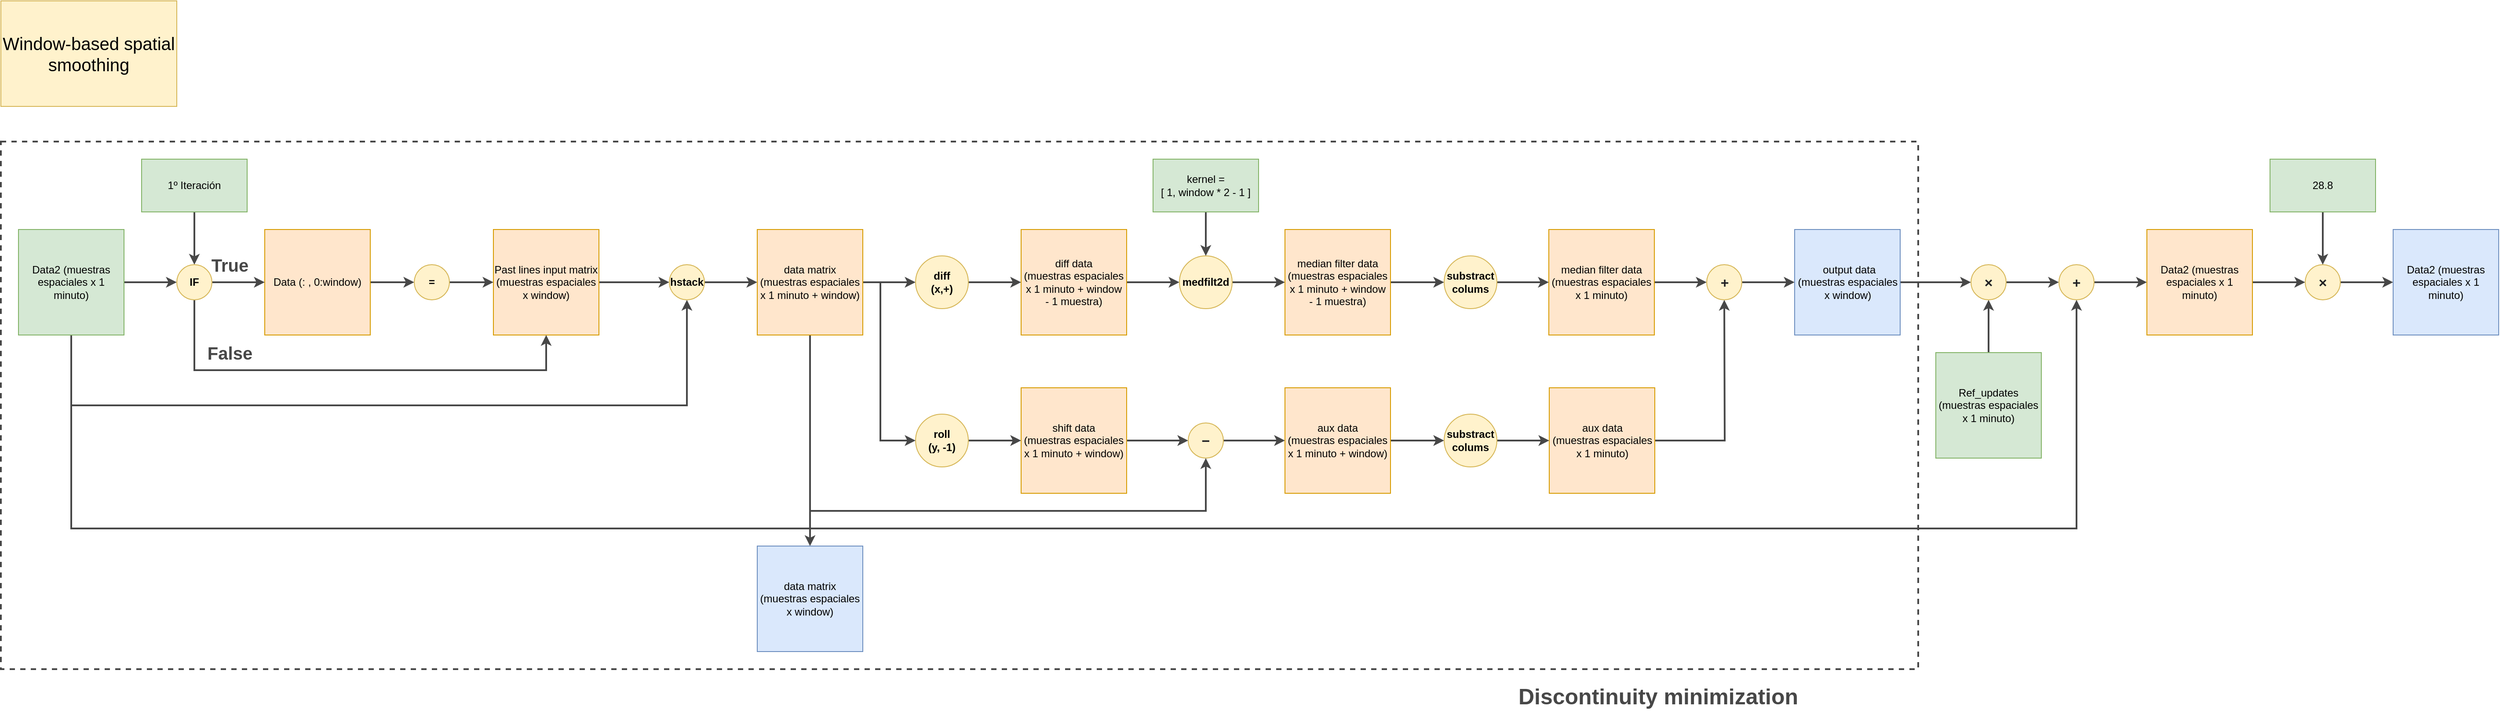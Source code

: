 <mxfile version="20.8.23" type="device"><diagram name="Página-1" id="738-6BOeBovOhR0awf1n"><mxGraphModel dx="2514" dy="2001" grid="1" gridSize="10" guides="1" tooltips="1" connect="1" arrows="1" fold="1" page="1" pageScale="1" pageWidth="827" pageHeight="1169" math="0" shadow="0"><root><mxCell id="0"/><mxCell id="1" parent="0"/><mxCell id="2-9n7ZMEZFOkQQpdNlDs-94" value="" style="rounded=0;whiteSpace=wrap;html=1;fontSize=20;fontColor=#474747;dashed=1;fillColor=none;strokeWidth=2;strokeColor=#474747;" vertex="1" parent="1"><mxGeometry x="-400" y="40" width="2180" height="600" as="geometry"/></mxCell><mxCell id="2-9n7ZMEZFOkQQpdNlDs-2" value="" style="edgeStyle=orthogonalEdgeStyle;rounded=0;orthogonalLoop=1;jettySize=auto;html=1;strokeColor=#474747;strokeWidth=2;entryX=0.5;entryY=0;entryDx=0;entryDy=0;" edge="1" parent="1" source="2-9n7ZMEZFOkQQpdNlDs-3" target="2-9n7ZMEZFOkQQpdNlDs-85"><mxGeometry relative="1" as="geometry"><mxPoint x="-100" y="180" as="targetPoint"/></mxGeometry></mxCell><mxCell id="2-9n7ZMEZFOkQQpdNlDs-3" value="1º Iteración" style="rounded=0;whiteSpace=wrap;html=1;fillColor=#d5e8d4;strokeColor=#82b366;" vertex="1" parent="1"><mxGeometry x="-240" y="60" width="120" height="60" as="geometry"/></mxCell><mxCell id="2-9n7ZMEZFOkQQpdNlDs-8" value="" style="edgeStyle=orthogonalEdgeStyle;rounded=0;orthogonalLoop=1;jettySize=auto;html=1;strokeColor=#474747;strokeWidth=2;" edge="1" parent="1" source="2-9n7ZMEZFOkQQpdNlDs-4" target="2-9n7ZMEZFOkQQpdNlDs-6"><mxGeometry relative="1" as="geometry"/></mxCell><mxCell id="2-9n7ZMEZFOkQQpdNlDs-4" value="Past lines input matrix&lt;br&gt;(muestras espaciales x window)" style="rounded=0;whiteSpace=wrap;html=1;fillColor=#ffe6cc;strokeColor=#d79b00;" vertex="1" parent="1"><mxGeometry x="160" y="140" width="120" height="120" as="geometry"/></mxCell><mxCell id="2-9n7ZMEZFOkQQpdNlDs-11" style="edgeStyle=orthogonalEdgeStyle;rounded=0;orthogonalLoop=1;jettySize=auto;html=1;entryX=0.5;entryY=1;entryDx=0;entryDy=0;strokeColor=#474747;strokeWidth=2;exitX=0.5;exitY=1;exitDx=0;exitDy=0;" edge="1" parent="1" source="2-9n7ZMEZFOkQQpdNlDs-82" target="2-9n7ZMEZFOkQQpdNlDs-6"><mxGeometry relative="1" as="geometry"><mxPoint x="180" y="340" as="sourcePoint"/><Array as="points"><mxPoint x="-320" y="340"/><mxPoint x="380" y="340"/></Array></mxGeometry></mxCell><mxCell id="2-9n7ZMEZFOkQQpdNlDs-14" value="" style="edgeStyle=orthogonalEdgeStyle;rounded=0;orthogonalLoop=1;jettySize=auto;html=1;strokeColor=#474747;strokeWidth=2;" edge="1" parent="1" source="2-9n7ZMEZFOkQQpdNlDs-6" target="2-9n7ZMEZFOkQQpdNlDs-13"><mxGeometry relative="1" as="geometry"/></mxCell><mxCell id="2-9n7ZMEZFOkQQpdNlDs-6" value="&lt;b&gt;hstack&lt;/b&gt;" style="ellipse;whiteSpace=wrap;html=1;aspect=fixed;fillColor=#fff2cc;strokeColor=#d6b656;" vertex="1" parent="1"><mxGeometry x="360" y="180" width="40" height="40" as="geometry"/></mxCell><mxCell id="2-9n7ZMEZFOkQQpdNlDs-24" value="" style="edgeStyle=orthogonalEdgeStyle;rounded=0;orthogonalLoop=1;jettySize=auto;html=1;strokeColor=#474747;strokeWidth=2;" edge="1" parent="1" source="2-9n7ZMEZFOkQQpdNlDs-12" target="2-9n7ZMEZFOkQQpdNlDs-22"><mxGeometry relative="1" as="geometry"/></mxCell><mxCell id="2-9n7ZMEZFOkQQpdNlDs-12" value="&lt;b&gt;roll&lt;br&gt;(y, -1)&lt;br&gt;&lt;/b&gt;" style="ellipse;whiteSpace=wrap;html=1;aspect=fixed;fillColor=#fff2cc;strokeColor=#d6b656;" vertex="1" parent="1"><mxGeometry x="640" y="350" width="60" height="60" as="geometry"/></mxCell><mxCell id="2-9n7ZMEZFOkQQpdNlDs-16" value="" style="edgeStyle=orthogonalEdgeStyle;rounded=0;orthogonalLoop=1;jettySize=auto;html=1;strokeColor=#474747;strokeWidth=2;" edge="1" parent="1" source="2-9n7ZMEZFOkQQpdNlDs-13" target="2-9n7ZMEZFOkQQpdNlDs-15"><mxGeometry relative="1" as="geometry"/></mxCell><mxCell id="2-9n7ZMEZFOkQQpdNlDs-18" value="" style="edgeStyle=orthogonalEdgeStyle;rounded=0;orthogonalLoop=1;jettySize=auto;html=1;strokeColor=#474747;strokeWidth=2;" edge="1" parent="1" source="2-9n7ZMEZFOkQQpdNlDs-13" target="2-9n7ZMEZFOkQQpdNlDs-17"><mxGeometry relative="1" as="geometry"/></mxCell><mxCell id="2-9n7ZMEZFOkQQpdNlDs-13" value="data matrix &lt;br&gt;(muestras espaciales x 1 minuto + window)" style="rounded=0;whiteSpace=wrap;html=1;fillColor=#ffe6cc;strokeColor=#d79b00;" vertex="1" parent="1"><mxGeometry x="460" y="140" width="120" height="120" as="geometry"/></mxCell><mxCell id="2-9n7ZMEZFOkQQpdNlDs-15" value="data matrix &lt;br&gt;(muestras espaciales x window)" style="rounded=0;whiteSpace=wrap;html=1;fillColor=#dae8fc;strokeColor=#6c8ebf;" vertex="1" parent="1"><mxGeometry x="460" y="500" width="120" height="120" as="geometry"/></mxCell><mxCell id="2-9n7ZMEZFOkQQpdNlDs-23" value="" style="edgeStyle=orthogonalEdgeStyle;rounded=0;orthogonalLoop=1;jettySize=auto;html=1;strokeColor=#474747;strokeWidth=2;" edge="1" parent="1" source="2-9n7ZMEZFOkQQpdNlDs-17" target="2-9n7ZMEZFOkQQpdNlDs-21"><mxGeometry relative="1" as="geometry"/></mxCell><mxCell id="2-9n7ZMEZFOkQQpdNlDs-17" value="&lt;b&gt;diff&lt;br&gt;(x,+)&lt;br&gt;&lt;/b&gt;" style="ellipse;whiteSpace=wrap;html=1;aspect=fixed;fillColor=#fff2cc;strokeColor=#d6b656;" vertex="1" parent="1"><mxGeometry x="640" y="170" width="60" height="60" as="geometry"/></mxCell><mxCell id="2-9n7ZMEZFOkQQpdNlDs-20" value="" style="endArrow=classic;html=1;rounded=0;strokeColor=#474747;strokeWidth=2;entryX=0;entryY=0.5;entryDx=0;entryDy=0;" edge="1" parent="1" target="2-9n7ZMEZFOkQQpdNlDs-12"><mxGeometry width="50" height="50" relative="1" as="geometry"><mxPoint x="600" y="200" as="sourcePoint"/><mxPoint x="630" y="260" as="targetPoint"/><Array as="points"><mxPoint x="600" y="380"/></Array></mxGeometry></mxCell><mxCell id="2-9n7ZMEZFOkQQpdNlDs-29" value="" style="edgeStyle=orthogonalEdgeStyle;rounded=0;orthogonalLoop=1;jettySize=auto;html=1;strokeColor=#474747;strokeWidth=2;" edge="1" parent="1" source="2-9n7ZMEZFOkQQpdNlDs-21" target="2-9n7ZMEZFOkQQpdNlDs-25"><mxGeometry relative="1" as="geometry"/></mxCell><mxCell id="2-9n7ZMEZFOkQQpdNlDs-21" value="diff data&lt;br&gt;(muestras espaciales x 1 minuto + window&lt;br&gt;- 1 muestra)" style="rounded=0;whiteSpace=wrap;html=1;fillColor=#ffe6cc;strokeColor=#d79b00;" vertex="1" parent="1"><mxGeometry x="760" y="140" width="120" height="120" as="geometry"/></mxCell><mxCell id="2-9n7ZMEZFOkQQpdNlDs-33" value="" style="edgeStyle=orthogonalEdgeStyle;rounded=0;orthogonalLoop=1;jettySize=auto;html=1;strokeColor=#474747;strokeWidth=2;" edge="1" parent="1" source="2-9n7ZMEZFOkQQpdNlDs-22" target="2-9n7ZMEZFOkQQpdNlDs-32"><mxGeometry relative="1" as="geometry"/></mxCell><mxCell id="2-9n7ZMEZFOkQQpdNlDs-22" value="shift data&lt;br&gt;(muestras espaciales x 1 minuto + window)" style="rounded=0;whiteSpace=wrap;html=1;fillColor=#ffe6cc;strokeColor=#d79b00;" vertex="1" parent="1"><mxGeometry x="760" y="320" width="120" height="120" as="geometry"/></mxCell><mxCell id="2-9n7ZMEZFOkQQpdNlDs-31" value="" style="edgeStyle=orthogonalEdgeStyle;rounded=0;orthogonalLoop=1;jettySize=auto;html=1;strokeColor=#474747;strokeWidth=2;" edge="1" parent="1" source="2-9n7ZMEZFOkQQpdNlDs-25" target="2-9n7ZMEZFOkQQpdNlDs-30"><mxGeometry relative="1" as="geometry"/></mxCell><mxCell id="2-9n7ZMEZFOkQQpdNlDs-25" value="&lt;b&gt;medfilt2d&lt;br&gt;&lt;/b&gt;" style="ellipse;whiteSpace=wrap;html=1;aspect=fixed;fillColor=#fff2cc;strokeColor=#d6b656;" vertex="1" parent="1"><mxGeometry x="940" y="170" width="60" height="60" as="geometry"/></mxCell><mxCell id="2-9n7ZMEZFOkQQpdNlDs-28" value="" style="edgeStyle=orthogonalEdgeStyle;rounded=0;orthogonalLoop=1;jettySize=auto;html=1;strokeColor=#474747;strokeWidth=2;" edge="1" parent="1" source="2-9n7ZMEZFOkQQpdNlDs-27" target="2-9n7ZMEZFOkQQpdNlDs-25"><mxGeometry relative="1" as="geometry"/></mxCell><mxCell id="2-9n7ZMEZFOkQQpdNlDs-27" value="kernel =&lt;br&gt;[ 1, window * 2 - 1 ]" style="rounded=0;whiteSpace=wrap;html=1;fillColor=#d5e8d4;strokeColor=#82b366;" vertex="1" parent="1"><mxGeometry x="910" y="60" width="120" height="60" as="geometry"/></mxCell><mxCell id="2-9n7ZMEZFOkQQpdNlDs-100" value="" style="edgeStyle=orthogonalEdgeStyle;rounded=0;orthogonalLoop=1;jettySize=auto;html=1;strokeColor=#474747;strokeWidth=2;fontSize=15;fontColor=#474747;" edge="1" parent="1" source="2-9n7ZMEZFOkQQpdNlDs-30" target="2-9n7ZMEZFOkQQpdNlDs-98"><mxGeometry relative="1" as="geometry"/></mxCell><mxCell id="2-9n7ZMEZFOkQQpdNlDs-30" value="median filter data (muestras espaciales x 1 minuto + window&lt;br&gt;- 1 muestra)" style="rounded=0;whiteSpace=wrap;html=1;fillColor=#ffe6cc;strokeColor=#d79b00;" vertex="1" parent="1"><mxGeometry x="1060" y="140" width="120" height="120" as="geometry"/></mxCell><mxCell id="2-9n7ZMEZFOkQQpdNlDs-36" value="" style="edgeStyle=orthogonalEdgeStyle;rounded=0;orthogonalLoop=1;jettySize=auto;html=1;strokeColor=#474747;strokeWidth=2;" edge="1" parent="1" source="2-9n7ZMEZFOkQQpdNlDs-32" target="2-9n7ZMEZFOkQQpdNlDs-35"><mxGeometry relative="1" as="geometry"/></mxCell><mxCell id="2-9n7ZMEZFOkQQpdNlDs-32" value="&lt;b style=&quot;border-color: var(--border-color); color: rgb(32, 33, 36); font-size: 16px;&quot;&gt;−&lt;/b&gt;" style="ellipse;whiteSpace=wrap;html=1;aspect=fixed;align=center;fillColor=#fff2cc;strokeColor=#d6b656;" vertex="1" parent="1"><mxGeometry x="950" y="360" width="40" height="40" as="geometry"/></mxCell><mxCell id="2-9n7ZMEZFOkQQpdNlDs-34" value="" style="endArrow=classic;html=1;rounded=0;strokeColor=#474747;strokeWidth=2;entryX=0.5;entryY=1;entryDx=0;entryDy=0;" edge="1" parent="1" target="2-9n7ZMEZFOkQQpdNlDs-32"><mxGeometry width="50" height="50" relative="1" as="geometry"><mxPoint x="520" y="460" as="sourcePoint"/><mxPoint x="540" y="330" as="targetPoint"/><Array as="points"><mxPoint x="970" y="460"/></Array></mxGeometry></mxCell><mxCell id="2-9n7ZMEZFOkQQpdNlDs-101" value="" style="edgeStyle=orthogonalEdgeStyle;rounded=0;orthogonalLoop=1;jettySize=auto;html=1;strokeColor=#474747;strokeWidth=2;fontSize=15;fontColor=#474747;" edge="1" parent="1" source="2-9n7ZMEZFOkQQpdNlDs-35" target="2-9n7ZMEZFOkQQpdNlDs-99"><mxGeometry relative="1" as="geometry"/></mxCell><mxCell id="2-9n7ZMEZFOkQQpdNlDs-35" value="aux data &lt;br&gt;(muestras espaciales x 1 minuto + window)" style="rounded=0;whiteSpace=wrap;html=1;fillColor=#ffe6cc;strokeColor=#d79b00;" vertex="1" parent="1"><mxGeometry x="1060" y="320" width="120" height="120" as="geometry"/></mxCell><mxCell id="2-9n7ZMEZFOkQQpdNlDs-43" value="" style="edgeStyle=orthogonalEdgeStyle;rounded=0;orthogonalLoop=1;jettySize=auto;html=1;strokeColor=#474747;strokeWidth=2;" edge="1" parent="1" source="2-9n7ZMEZFOkQQpdNlDs-37"><mxGeometry relative="1" as="geometry"><mxPoint x="1539.5" y="200" as="targetPoint"/></mxGeometry></mxCell><mxCell id="2-9n7ZMEZFOkQQpdNlDs-37" value="median filter data (muestras espaciales x 1 minuto)" style="rounded=0;whiteSpace=wrap;html=1;fillColor=#ffe6cc;strokeColor=#d79b00;" vertex="1" parent="1"><mxGeometry x="1360" y="140" width="120" height="120" as="geometry"/></mxCell><mxCell id="2-9n7ZMEZFOkQQpdNlDs-42" style="edgeStyle=orthogonalEdgeStyle;rounded=0;orthogonalLoop=1;jettySize=auto;html=1;exitX=1;exitY=0.5;exitDx=0;exitDy=0;entryX=0.5;entryY=1;entryDx=0;entryDy=0;strokeColor=#474747;strokeWidth=2;" edge="1" parent="1" source="2-9n7ZMEZFOkQQpdNlDs-38"><mxGeometry relative="1" as="geometry"><mxPoint x="1559.5" y="220" as="targetPoint"/></mxGeometry></mxCell><mxCell id="2-9n7ZMEZFOkQQpdNlDs-38" value="aux data &lt;br&gt;(muestras espaciales x 1 minuto)" style="rounded=0;whiteSpace=wrap;html=1;fillColor=#ffe6cc;strokeColor=#d79b00;" vertex="1" parent="1"><mxGeometry x="1360.5" y="320" width="120" height="120" as="geometry"/></mxCell><mxCell id="2-9n7ZMEZFOkQQpdNlDs-46" value="" style="edgeStyle=orthogonalEdgeStyle;rounded=0;orthogonalLoop=1;jettySize=auto;html=1;strokeColor=#474747;strokeWidth=2;" edge="1" parent="1" source="2-9n7ZMEZFOkQQpdNlDs-44" target="2-9n7ZMEZFOkQQpdNlDs-45"><mxGeometry relative="1" as="geometry"/></mxCell><mxCell id="2-9n7ZMEZFOkQQpdNlDs-44" value="&lt;b style=&quot;color: rgb(32, 33, 36); font-size: 16px; text-align: left;&quot;&gt;+&lt;/b&gt;" style="ellipse;whiteSpace=wrap;html=1;aspect=fixed;align=center;fillColor=#fff2cc;strokeColor=#d6b656;" vertex="1" parent="1"><mxGeometry x="1539.5" y="180" width="40" height="40" as="geometry"/></mxCell><mxCell id="2-9n7ZMEZFOkQQpdNlDs-49" value="" style="edgeStyle=orthogonalEdgeStyle;rounded=0;orthogonalLoop=1;jettySize=auto;html=1;strokeColor=#474747;strokeWidth=2;" edge="1" parent="1" source="2-9n7ZMEZFOkQQpdNlDs-45" target="2-9n7ZMEZFOkQQpdNlDs-48"><mxGeometry relative="1" as="geometry"/></mxCell><mxCell id="2-9n7ZMEZFOkQQpdNlDs-45" value="&amp;nbsp;output data&lt;br&gt;(muestras espaciales x window)" style="rounded=0;whiteSpace=wrap;html=1;fillColor=#dae8fc;strokeColor=#6c8ebf;" vertex="1" parent="1"><mxGeometry x="1639.5" y="140" width="120" height="120" as="geometry"/></mxCell><mxCell id="2-9n7ZMEZFOkQQpdNlDs-50" value="" style="edgeStyle=orthogonalEdgeStyle;rounded=0;orthogonalLoop=1;jettySize=auto;html=1;strokeColor=#474747;strokeWidth=2;" edge="1" parent="1" source="2-9n7ZMEZFOkQQpdNlDs-47" target="2-9n7ZMEZFOkQQpdNlDs-48"><mxGeometry relative="1" as="geometry"/></mxCell><mxCell id="2-9n7ZMEZFOkQQpdNlDs-47" value="Ref_updates&lt;br&gt;(muestras espaciales x 1 minuto)" style="rounded=0;whiteSpace=wrap;html=1;fillColor=#d5e8d4;strokeColor=#82b366;" vertex="1" parent="1"><mxGeometry x="1800" y="280" width="120" height="120" as="geometry"/></mxCell><mxCell id="2-9n7ZMEZFOkQQpdNlDs-53" value="" style="edgeStyle=orthogonalEdgeStyle;rounded=0;orthogonalLoop=1;jettySize=auto;html=1;strokeColor=#474747;strokeWidth=2;" edge="1" parent="1" source="2-9n7ZMEZFOkQQpdNlDs-48" target="2-9n7ZMEZFOkQQpdNlDs-51"><mxGeometry relative="1" as="geometry"/></mxCell><mxCell id="2-9n7ZMEZFOkQQpdNlDs-48" value="&lt;b style=&quot;color: rgb(32, 33, 36); font-size: 16px; text-align: left;&quot;&gt;×&lt;/b&gt;" style="ellipse;whiteSpace=wrap;html=1;aspect=fixed;align=center;fillColor=#fff2cc;strokeColor=#d6b656;" vertex="1" parent="1"><mxGeometry x="1840" y="180" width="40" height="40" as="geometry"/></mxCell><mxCell id="2-9n7ZMEZFOkQQpdNlDs-56" value="" style="edgeStyle=orthogonalEdgeStyle;rounded=0;orthogonalLoop=1;jettySize=auto;html=1;strokeColor=#474747;strokeWidth=2;" edge="1" parent="1" source="2-9n7ZMEZFOkQQpdNlDs-51" target="2-9n7ZMEZFOkQQpdNlDs-55"><mxGeometry relative="1" as="geometry"/></mxCell><mxCell id="2-9n7ZMEZFOkQQpdNlDs-51" value="&lt;b style=&quot;color: rgb(32, 33, 36); font-size: 16px; text-align: left;&quot;&gt;+&lt;/b&gt;" style="ellipse;whiteSpace=wrap;html=1;aspect=fixed;align=center;fillColor=#fff2cc;strokeColor=#d6b656;" vertex="1" parent="1"><mxGeometry x="1940" y="180" width="40" height="40" as="geometry"/></mxCell><mxCell id="2-9n7ZMEZFOkQQpdNlDs-54" value="" style="endArrow=classic;html=1;rounded=0;strokeColor=#474747;strokeWidth=2;entryX=0.5;entryY=1;entryDx=0;entryDy=0;" edge="1" parent="1" target="2-9n7ZMEZFOkQQpdNlDs-51"><mxGeometry width="50" height="50" relative="1" as="geometry"><mxPoint x="-320" y="300" as="sourcePoint"/><mxPoint x="520" y="350" as="targetPoint"/><Array as="points"><mxPoint x="-320" y="480"/><mxPoint x="1960" y="480"/></Array></mxGeometry></mxCell><mxCell id="2-9n7ZMEZFOkQQpdNlDs-60" value="" style="edgeStyle=orthogonalEdgeStyle;rounded=0;orthogonalLoop=1;jettySize=auto;html=1;strokeColor=#474747;strokeWidth=2;" edge="1" parent="1" source="2-9n7ZMEZFOkQQpdNlDs-55" target="2-9n7ZMEZFOkQQpdNlDs-58"><mxGeometry relative="1" as="geometry"/></mxCell><mxCell id="2-9n7ZMEZFOkQQpdNlDs-55" value="Data2 (muestras espaciales x 1 minuto)" style="rounded=0;whiteSpace=wrap;html=1;fillColor=#ffe6cc;strokeColor=#d79b00;" vertex="1" parent="1"><mxGeometry x="2040" y="140" width="120" height="120" as="geometry"/></mxCell><mxCell id="2-9n7ZMEZFOkQQpdNlDs-63" value="" style="edgeStyle=orthogonalEdgeStyle;rounded=0;orthogonalLoop=1;jettySize=auto;html=1;strokeColor=#474747;strokeWidth=2;" edge="1" parent="1" source="2-9n7ZMEZFOkQQpdNlDs-58"><mxGeometry relative="1" as="geometry"><mxPoint x="2320" y="200" as="targetPoint"/></mxGeometry></mxCell><mxCell id="2-9n7ZMEZFOkQQpdNlDs-58" value="&lt;b style=&quot;color: rgb(32, 33, 36); font-size: 16px; text-align: left;&quot;&gt;×&lt;/b&gt;" style="ellipse;whiteSpace=wrap;html=1;aspect=fixed;align=center;fillColor=#fff2cc;strokeColor=#d6b656;" vertex="1" parent="1"><mxGeometry x="2220" y="180" width="40" height="40" as="geometry"/></mxCell><mxCell id="2-9n7ZMEZFOkQQpdNlDs-62" value="" style="edgeStyle=orthogonalEdgeStyle;rounded=0;orthogonalLoop=1;jettySize=auto;html=1;strokeColor=#474747;strokeWidth=2;" edge="1" parent="1" source="2-9n7ZMEZFOkQQpdNlDs-61" target="2-9n7ZMEZFOkQQpdNlDs-58"><mxGeometry relative="1" as="geometry"/></mxCell><mxCell id="2-9n7ZMEZFOkQQpdNlDs-61" value="28.8" style="rounded=0;whiteSpace=wrap;html=1;fillColor=#d5e8d4;strokeColor=#82b366;" vertex="1" parent="1"><mxGeometry x="2180" y="60" width="120" height="60" as="geometry"/></mxCell><mxCell id="2-9n7ZMEZFOkQQpdNlDs-64" value="Data2 (muestras espaciales x 1 minuto)" style="rounded=0;whiteSpace=wrap;html=1;fillColor=#dae8fc;strokeColor=#6c8ebf;" vertex="1" parent="1"><mxGeometry x="2320" y="140" width="120" height="120" as="geometry"/></mxCell><mxCell id="2-9n7ZMEZFOkQQpdNlDs-66" value="&lt;font color=&quot;#474747&quot; style=&quot;font-size: 25px;&quot;&gt;&lt;b&gt;Discontinuity minimization&lt;/b&gt;&lt;/font&gt;" style="text;html=1;align=center;verticalAlign=middle;resizable=0;points=[];autosize=1;strokeColor=none;fillColor=none;" vertex="1" parent="1"><mxGeometry x="1314" y="650" width="340" height="40" as="geometry"/></mxCell><mxCell id="2-9n7ZMEZFOkQQpdNlDs-80" value="Window-based spatial smoothing" style="rounded=0;whiteSpace=wrap;html=1;fillColor=#fff2cc;strokeColor=#d6b656;fontSize=20;" vertex="1" parent="1"><mxGeometry x="-400" y="-120" width="200" height="120" as="geometry"/></mxCell><mxCell id="2-9n7ZMEZFOkQQpdNlDs-87" value="" style="edgeStyle=orthogonalEdgeStyle;rounded=0;orthogonalLoop=1;jettySize=auto;html=1;strokeColor=#474747;strokeWidth=2;fontSize=15;fontColor=#474747;" edge="1" parent="1" source="2-9n7ZMEZFOkQQpdNlDs-82" target="2-9n7ZMEZFOkQQpdNlDs-85"><mxGeometry relative="1" as="geometry"/></mxCell><mxCell id="2-9n7ZMEZFOkQQpdNlDs-82" value="Data2 (muestras espaciales x 1 minuto)" style="rounded=0;whiteSpace=wrap;html=1;fillColor=#d5e8d4;strokeColor=#82b366;" vertex="1" parent="1"><mxGeometry x="-380" y="140" width="120" height="120" as="geometry"/></mxCell><mxCell id="2-9n7ZMEZFOkQQpdNlDs-90" value="" style="edgeStyle=orthogonalEdgeStyle;rounded=0;orthogonalLoop=1;jettySize=auto;html=1;strokeColor=#474747;strokeWidth=2;fontSize=15;fontColor=#474747;" edge="1" parent="1" source="2-9n7ZMEZFOkQQpdNlDs-84" target="2-9n7ZMEZFOkQQpdNlDs-89"><mxGeometry relative="1" as="geometry"/></mxCell><mxCell id="2-9n7ZMEZFOkQQpdNlDs-84" value="Data (: , 0:window)" style="rounded=0;whiteSpace=wrap;html=1;fillColor=#ffe6cc;strokeColor=#d79b00;" vertex="1" parent="1"><mxGeometry x="-100" y="140" width="120" height="120" as="geometry"/></mxCell><mxCell id="2-9n7ZMEZFOkQQpdNlDs-88" value="&lt;font style=&quot;font-size: 20px;&quot;&gt;&lt;b&gt;True&lt;/b&gt;&lt;/font&gt;" style="edgeStyle=orthogonalEdgeStyle;rounded=0;orthogonalLoop=1;jettySize=auto;html=1;strokeColor=#474747;strokeWidth=2;fontSize=15;fontColor=#474747;" edge="1" parent="1" source="2-9n7ZMEZFOkQQpdNlDs-85" target="2-9n7ZMEZFOkQQpdNlDs-84"><mxGeometry x="-0.333" y="20" relative="1" as="geometry"><mxPoint as="offset"/></mxGeometry></mxCell><mxCell id="2-9n7ZMEZFOkQQpdNlDs-96" style="edgeStyle=orthogonalEdgeStyle;rounded=0;orthogonalLoop=1;jettySize=auto;html=1;exitX=0.5;exitY=1;exitDx=0;exitDy=0;entryX=0.5;entryY=1;entryDx=0;entryDy=0;strokeColor=#474747;strokeWidth=2;fontSize=15;fontColor=#474747;" edge="1" parent="1" source="2-9n7ZMEZFOkQQpdNlDs-85" target="2-9n7ZMEZFOkQQpdNlDs-4"><mxGeometry relative="1" as="geometry"><Array as="points"><mxPoint x="-180" y="300"/><mxPoint x="220" y="300"/></Array></mxGeometry></mxCell><mxCell id="2-9n7ZMEZFOkQQpdNlDs-97" value="&lt;font style=&quot;font-size: 20px;&quot;&gt;&lt;b&gt;False&lt;/b&gt;&lt;/font&gt;" style="edgeLabel;html=1;align=center;verticalAlign=middle;resizable=0;points=[];fontSize=15;fontColor=#474747;" vertex="1" connectable="0" parent="2-9n7ZMEZFOkQQpdNlDs-96"><mxGeometry x="-0.524" y="5" relative="1" as="geometry"><mxPoint x="-4" y="-15" as="offset"/></mxGeometry></mxCell><mxCell id="2-9n7ZMEZFOkQQpdNlDs-85" value="&lt;b&gt;IF&lt;/b&gt;" style="ellipse;whiteSpace=wrap;html=1;aspect=fixed;fillColor=#fff2cc;strokeColor=#d6b656;" vertex="1" parent="1"><mxGeometry x="-200" y="180" width="40" height="40" as="geometry"/></mxCell><mxCell id="2-9n7ZMEZFOkQQpdNlDs-91" value="" style="edgeStyle=orthogonalEdgeStyle;rounded=0;orthogonalLoop=1;jettySize=auto;html=1;strokeColor=#474747;strokeWidth=2;fontSize=15;fontColor=#474747;" edge="1" parent="1" source="2-9n7ZMEZFOkQQpdNlDs-89" target="2-9n7ZMEZFOkQQpdNlDs-4"><mxGeometry relative="1" as="geometry"/></mxCell><mxCell id="2-9n7ZMEZFOkQQpdNlDs-89" value="&lt;b&gt;=&lt;/b&gt;" style="ellipse;whiteSpace=wrap;html=1;aspect=fixed;fillColor=#fff2cc;strokeColor=#d6b656;" vertex="1" parent="1"><mxGeometry x="70" y="180" width="40" height="40" as="geometry"/></mxCell><mxCell id="2-9n7ZMEZFOkQQpdNlDs-102" value="" style="edgeStyle=orthogonalEdgeStyle;rounded=0;orthogonalLoop=1;jettySize=auto;html=1;strokeColor=#474747;strokeWidth=2;fontSize=15;fontColor=#474747;" edge="1" parent="1" source="2-9n7ZMEZFOkQQpdNlDs-98" target="2-9n7ZMEZFOkQQpdNlDs-37"><mxGeometry relative="1" as="geometry"/></mxCell><mxCell id="2-9n7ZMEZFOkQQpdNlDs-98" value="&lt;b&gt;substract&lt;br&gt;colums&lt;br&gt;&lt;/b&gt;" style="ellipse;whiteSpace=wrap;html=1;aspect=fixed;fillColor=#fff2cc;strokeColor=#d6b656;" vertex="1" parent="1"><mxGeometry x="1241" y="170" width="60" height="60" as="geometry"/></mxCell><mxCell id="2-9n7ZMEZFOkQQpdNlDs-103" value="" style="edgeStyle=orthogonalEdgeStyle;rounded=0;orthogonalLoop=1;jettySize=auto;html=1;strokeColor=#474747;strokeWidth=2;fontSize=15;fontColor=#474747;" edge="1" parent="1" source="2-9n7ZMEZFOkQQpdNlDs-99" target="2-9n7ZMEZFOkQQpdNlDs-38"><mxGeometry relative="1" as="geometry"/></mxCell><mxCell id="2-9n7ZMEZFOkQQpdNlDs-99" value="&lt;b&gt;substract&lt;br&gt;colums&lt;br&gt;&lt;/b&gt;" style="ellipse;whiteSpace=wrap;html=1;aspect=fixed;fillColor=#fff2cc;strokeColor=#d6b656;" vertex="1" parent="1"><mxGeometry x="1241" y="350" width="60" height="60" as="geometry"/></mxCell></root></mxGraphModel></diagram></mxfile>